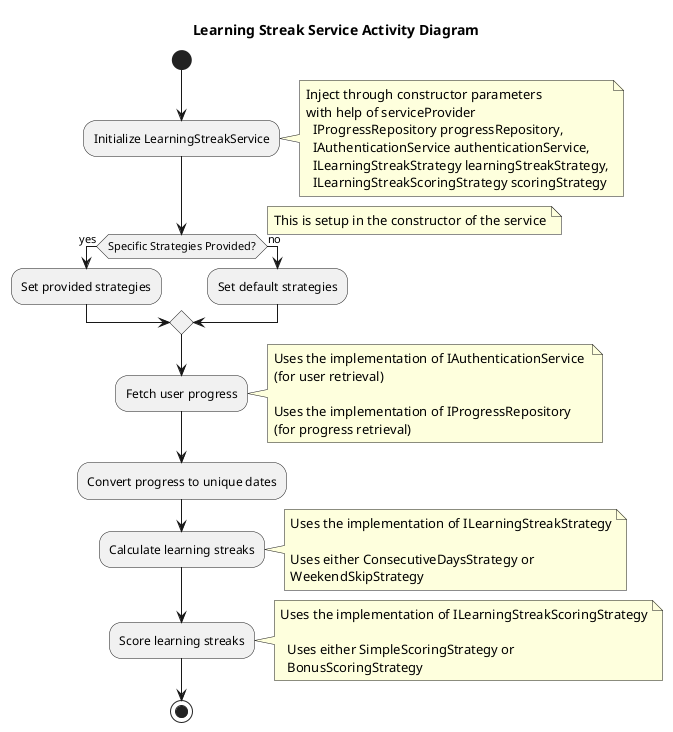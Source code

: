 @startuml
title Learning Streak Service Activity Diagram

start

:Initialize LearningStreakService;
note right
  Inject through constructor parameters
  with help of serviceProvider
    IProgressRepository progressRepository,
    IAuthenticationService authenticationService,
    ILearningStreakStrategy learningStreakStrategy,
    ILearningStreakScoringStrategy scoringStrategy
end note

if (Specific Strategies Provided?) then (yes)
note right
  This is setup in the constructor of the service
end note
  :Set provided strategies;
else (no)
  :Set default strategies;
endif


:Fetch user progress;
note right
Uses the implementation of IAuthenticationService 
(for user retrieval)

Uses the implementation of IProgressRepository
(for progress retrieval)
end note

:Convert progress to unique dates;

:Calculate learning streaks;
note right
  Uses the implementation of ILearningStreakStrategy
  
  Uses either ConsecutiveDaysStrategy or 
  WeekendSkipStrategy
end note

:Score learning streaks;
note right
  Uses the implementation of ILearningStreakScoringStrategy
  
    Uses either SimpleScoringStrategy or 
    BonusScoringStrategy
end note

stop
@enduml